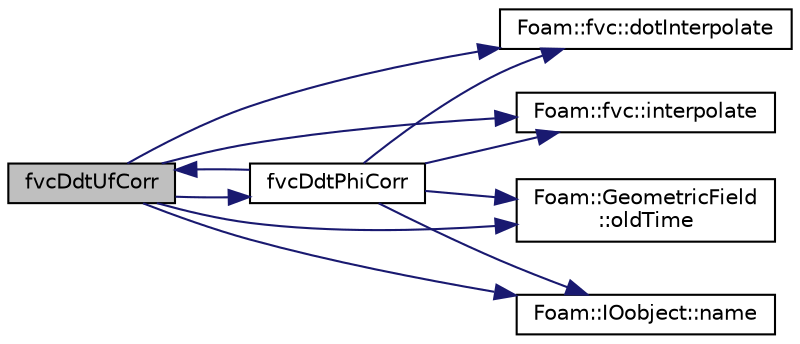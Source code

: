 digraph "fvcDdtUfCorr"
{
  bgcolor="transparent";
  edge [fontname="Helvetica",fontsize="10",labelfontname="Helvetica",labelfontsize="10"];
  node [fontname="Helvetica",fontsize="10",shape=record];
  rankdir="LR";
  Node175 [label="fvcDdtUfCorr",height=0.2,width=0.4,color="black", fillcolor="grey75", style="filled", fontcolor="black"];
  Node175 -> Node176 [color="midnightblue",fontsize="10",style="solid",fontname="Helvetica"];
  Node176 [label="Foam::fvc::dotInterpolate",height=0.2,width=0.4,color="black",URL="$a21861.html#a7a1e652d9529ab4d174f463747fe10b0",tooltip="Interpolate field onto faces. "];
  Node175 -> Node177 [color="midnightblue",fontsize="10",style="solid",fontname="Helvetica"];
  Node177 [label="fvcDdtPhiCorr",height=0.2,width=0.4,color="black",URL="$a23289.html#a33f5cdb166b94225746ffebc3da4f759"];
  Node177 -> Node178 [color="midnightblue",fontsize="10",style="solid",fontname="Helvetica"];
  Node178 [label="Foam::fvc::interpolate",height=0.2,width=0.4,color="black",URL="$a21861.html#a768cc91e806b7278729a11134de57ecf",tooltip="Interpolate field onto faces using scheme given by Istream. "];
  Node177 -> Node179 [color="midnightblue",fontsize="10",style="solid",fontname="Helvetica"];
  Node179 [label="Foam::GeometricField\l::oldTime",height=0.2,width=0.4,color="black",URL="$a23249.html#a2f51be6de19012555f923b0902d64135",tooltip="Return old time field. "];
  Node177 -> Node176 [color="midnightblue",fontsize="10",style="solid",fontname="Helvetica"];
  Node177 -> Node180 [color="midnightblue",fontsize="10",style="solid",fontname="Helvetica"];
  Node180 [label="Foam::IOobject::name",height=0.2,width=0.4,color="black",URL="$a27249.html#acc80e00a8ac919288fb55bd14cc88bf6",tooltip="Return name. "];
  Node177 -> Node175 [color="midnightblue",fontsize="10",style="solid",fontname="Helvetica"];
  Node175 -> Node178 [color="midnightblue",fontsize="10",style="solid",fontname="Helvetica"];
  Node175 -> Node180 [color="midnightblue",fontsize="10",style="solid",fontname="Helvetica"];
  Node175 -> Node179 [color="midnightblue",fontsize="10",style="solid",fontname="Helvetica"];
}
